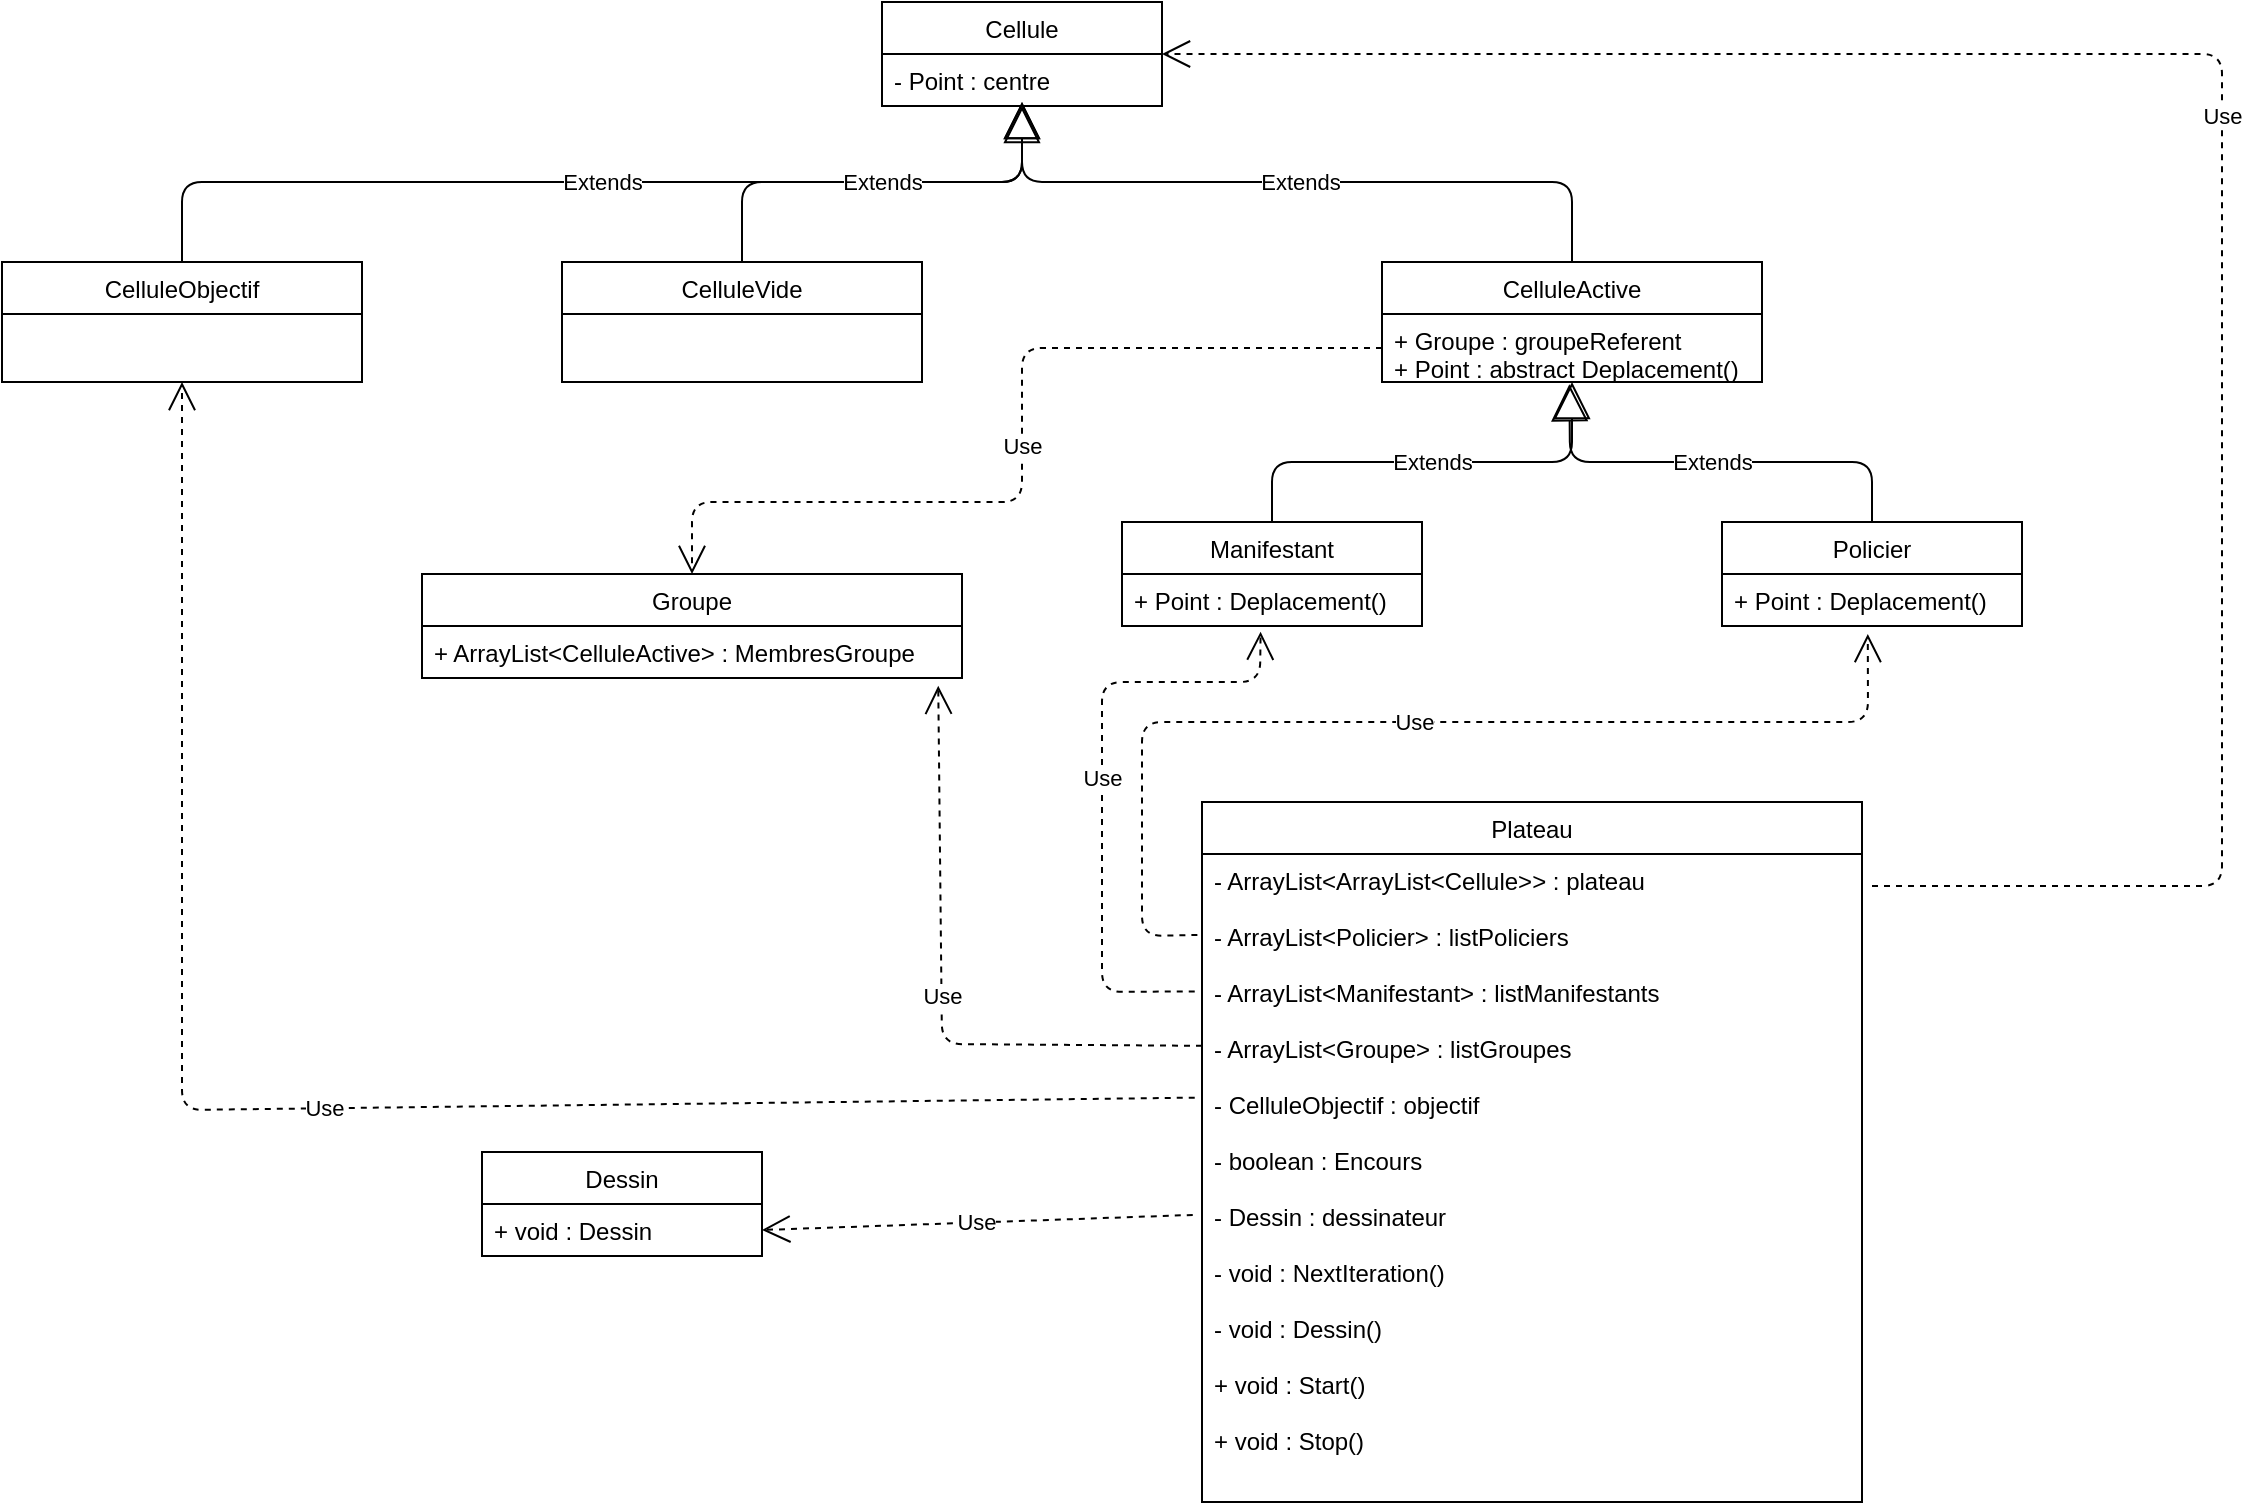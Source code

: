 <mxfile version="12.1.3" type="github" pages="1">
  <diagram id="zPDFgMPYO83BmdyQvT3q" name="Page-1">
    <mxGraphModel dx="2235" dy="777" grid="1" gridSize="10" guides="1" tooltips="1" connect="1" arrows="1" fold="1" page="1" pageScale="1" pageWidth="827" pageHeight="1169" math="0" shadow="0">
      <root>
        <mxCell id="0"/>
        <mxCell id="1" parent="0"/>
        <mxCell id="UdMfJ8CGkURku5R631cN-1" value="Cellule" style="swimlane;fontStyle=0;childLayout=stackLayout;horizontal=1;startSize=26;fillColor=none;horizontalStack=0;resizeParent=1;resizeParentMax=0;resizeLast=0;collapsible=1;marginBottom=0;" vertex="1" parent="1">
          <mxGeometry x="-112" y="190" width="140" height="52" as="geometry"/>
        </mxCell>
        <mxCell id="UdMfJ8CGkURku5R631cN-2" value="- Point : centre" style="text;strokeColor=none;fillColor=none;align=left;verticalAlign=top;spacingLeft=4;spacingRight=4;overflow=hidden;rotatable=0;points=[[0,0.5],[1,0.5]];portConstraint=eastwest;" vertex="1" parent="UdMfJ8CGkURku5R631cN-1">
          <mxGeometry y="26" width="140" height="26" as="geometry"/>
        </mxCell>
        <mxCell id="UdMfJ8CGkURku5R631cN-3" value="Dessin" style="swimlane;fontStyle=0;childLayout=stackLayout;horizontal=1;startSize=26;fillColor=none;horizontalStack=0;resizeParent=1;resizeParentMax=0;resizeLast=0;collapsible=1;marginBottom=0;" vertex="1" parent="1">
          <mxGeometry x="-312" y="765" width="140" height="52" as="geometry"/>
        </mxCell>
        <mxCell id="UdMfJ8CGkURku5R631cN-4" value="+ void : Dessin" style="text;strokeColor=none;fillColor=none;align=left;verticalAlign=top;spacingLeft=4;spacingRight=4;overflow=hidden;rotatable=0;points=[[0,0.5],[1,0.5]];portConstraint=eastwest;" vertex="1" parent="UdMfJ8CGkURku5R631cN-3">
          <mxGeometry y="26" width="140" height="26" as="geometry"/>
        </mxCell>
        <mxCell id="UdMfJ8CGkURku5R631cN-5" value="Policier" style="swimlane;fontStyle=0;childLayout=stackLayout;horizontal=1;startSize=26;fillColor=none;horizontalStack=0;resizeParent=1;resizeParentMax=0;resizeLast=0;collapsible=1;marginBottom=0;" vertex="1" parent="1">
          <mxGeometry x="308" y="450" width="150" height="52" as="geometry"/>
        </mxCell>
        <mxCell id="UdMfJ8CGkURku5R631cN-6" value="+ Point : Deplacement()" style="text;strokeColor=none;fillColor=none;align=left;verticalAlign=top;spacingLeft=4;spacingRight=4;overflow=hidden;rotatable=0;points=[[0,0.5],[1,0.5]];portConstraint=eastwest;" vertex="1" parent="UdMfJ8CGkURku5R631cN-5">
          <mxGeometry y="26" width="150" height="26" as="geometry"/>
        </mxCell>
        <mxCell id="UdMfJ8CGkURku5R631cN-7" value="Manifestant" style="swimlane;fontStyle=0;childLayout=stackLayout;horizontal=1;startSize=26;fillColor=none;horizontalStack=0;resizeParent=1;resizeParentMax=0;resizeLast=0;collapsible=1;marginBottom=0;" vertex="1" parent="1">
          <mxGeometry x="8" y="450" width="150" height="52" as="geometry"/>
        </mxCell>
        <mxCell id="UdMfJ8CGkURku5R631cN-8" value="+ Point : Deplacement()" style="text;strokeColor=none;fillColor=none;align=left;verticalAlign=top;spacingLeft=4;spacingRight=4;overflow=hidden;rotatable=0;points=[[0,0.5],[1,0.5]];portConstraint=eastwest;" vertex="1" parent="UdMfJ8CGkURku5R631cN-7">
          <mxGeometry y="26" width="150" height="26" as="geometry"/>
        </mxCell>
        <mxCell id="UdMfJ8CGkURku5R631cN-9" value="CelluleActive" style="swimlane;fontStyle=0;childLayout=stackLayout;horizontal=1;startSize=26;fillColor=none;horizontalStack=0;resizeParent=1;resizeParentMax=0;resizeLast=0;collapsible=1;marginBottom=0;" vertex="1" parent="1">
          <mxGeometry x="138" y="320" width="190" height="60" as="geometry"/>
        </mxCell>
        <mxCell id="UdMfJ8CGkURku5R631cN-10" value="+ Groupe : groupeReferent&#xa;+ Point : abstract Deplacement()" style="text;strokeColor=none;fillColor=none;align=left;verticalAlign=top;spacingLeft=4;spacingRight=4;overflow=hidden;rotatable=0;points=[[0,0.5],[1,0.5]];portConstraint=eastwest;" vertex="1" parent="UdMfJ8CGkURku5R631cN-9">
          <mxGeometry y="26" width="190" height="34" as="geometry"/>
        </mxCell>
        <mxCell id="UdMfJ8CGkURku5R631cN-11" value="Extends" style="endArrow=block;endSize=16;endFill=0;html=1;exitX=0.5;exitY=0;exitDx=0;exitDy=0;entryX=0.5;entryY=1;entryDx=0;entryDy=0;" edge="1" parent="1" source="UdMfJ8CGkURku5R631cN-7" target="UdMfJ8CGkURku5R631cN-9">
          <mxGeometry width="160" relative="1" as="geometry">
            <mxPoint x="-232" y="420" as="sourcePoint"/>
            <mxPoint x="238" y="430" as="targetPoint"/>
            <Array as="points">
              <mxPoint x="83" y="420"/>
              <mxPoint x="233" y="420"/>
            </Array>
          </mxGeometry>
        </mxCell>
        <mxCell id="UdMfJ8CGkURku5R631cN-12" value="Extends" style="endArrow=block;endSize=16;endFill=0;html=1;exitX=0.5;exitY=0;exitDx=0;exitDy=0;entryX=0.493;entryY=1.033;entryDx=0;entryDy=0;entryPerimeter=0;" edge="1" parent="1" source="UdMfJ8CGkURku5R631cN-5" target="UdMfJ8CGkURku5R631cN-10">
          <mxGeometry width="160" relative="1" as="geometry">
            <mxPoint x="88" y="460" as="sourcePoint"/>
            <mxPoint x="233" y="450" as="targetPoint"/>
            <Array as="points">
              <mxPoint x="383" y="420"/>
              <mxPoint x="232" y="420"/>
            </Array>
          </mxGeometry>
        </mxCell>
        <mxCell id="UdMfJ8CGkURku5R631cN-13" value="Extends" style="endArrow=block;endSize=16;endFill=0;html=1;exitX=0.5;exitY=0;exitDx=0;exitDy=0;entryX=0.5;entryY=1;entryDx=0;entryDy=0;" edge="1" parent="1" source="UdMfJ8CGkURku5R631cN-9" target="UdMfJ8CGkURku5R631cN-1">
          <mxGeometry width="160" relative="1" as="geometry">
            <mxPoint x="138" y="317" as="sourcePoint"/>
            <mxPoint x="-18.19" y="249.858" as="targetPoint"/>
            <Array as="points">
              <mxPoint x="233" y="280"/>
              <mxPoint x="-42" y="280"/>
            </Array>
          </mxGeometry>
        </mxCell>
        <mxCell id="UdMfJ8CGkURku5R631cN-14" value="CelluleObjectif" style="swimlane;fontStyle=0;childLayout=stackLayout;horizontal=1;startSize=26;fillColor=none;horizontalStack=0;resizeParent=1;resizeParentMax=0;resizeLast=0;collapsible=1;marginBottom=0;" vertex="1" parent="1">
          <mxGeometry x="-552" y="320" width="180" height="60" as="geometry"/>
        </mxCell>
        <mxCell id="UdMfJ8CGkURku5R631cN-15" value="CelluleVide" style="swimlane;fontStyle=0;childLayout=stackLayout;horizontal=1;startSize=26;fillColor=none;horizontalStack=0;resizeParent=1;resizeParentMax=0;resizeLast=0;collapsible=1;marginBottom=0;" vertex="1" parent="1">
          <mxGeometry x="-272" y="320" width="180" height="60" as="geometry"/>
        </mxCell>
        <mxCell id="UdMfJ8CGkURku5R631cN-16" value="Extends" style="endArrow=block;endSize=16;endFill=0;html=1;exitX=0.5;exitY=0;exitDx=0;exitDy=0;" edge="1" parent="1" source="UdMfJ8CGkURku5R631cN-14">
          <mxGeometry width="160" relative="1" as="geometry">
            <mxPoint x="-192" y="198" as="sourcePoint"/>
            <mxPoint x="-42" y="240" as="targetPoint"/>
            <Array as="points">
              <mxPoint x="-462" y="280"/>
              <mxPoint x="-42" y="280"/>
            </Array>
          </mxGeometry>
        </mxCell>
        <mxCell id="UdMfJ8CGkURku5R631cN-17" value="Extends" style="endArrow=block;endSize=16;endFill=0;html=1;exitX=0.5;exitY=0;exitDx=0;exitDy=0;" edge="1" parent="1" source="UdMfJ8CGkURku5R631cN-15">
          <mxGeometry width="160" relative="1" as="geometry">
            <mxPoint x="-452" y="330" as="sourcePoint"/>
            <mxPoint x="-42" y="240" as="targetPoint"/>
            <Array as="points">
              <mxPoint x="-182" y="280"/>
              <mxPoint x="-42" y="280"/>
            </Array>
          </mxGeometry>
        </mxCell>
        <mxCell id="UdMfJ8CGkURku5R631cN-18" value="Groupe" style="swimlane;fontStyle=0;childLayout=stackLayout;horizontal=1;startSize=26;fillColor=none;horizontalStack=0;resizeParent=1;resizeParentMax=0;resizeLast=0;collapsible=1;marginBottom=0;" vertex="1" parent="1">
          <mxGeometry x="-342" y="476" width="270" height="52" as="geometry"/>
        </mxCell>
        <mxCell id="UdMfJ8CGkURku5R631cN-19" value="+ ArrayList&lt;CelluleActive&gt; : MembresGroupe &#xa;" style="text;strokeColor=none;fillColor=none;align=left;verticalAlign=top;spacingLeft=4;spacingRight=4;overflow=hidden;rotatable=0;points=[[0,0.5],[1,0.5]];portConstraint=eastwest;" vertex="1" parent="UdMfJ8CGkURku5R631cN-18">
          <mxGeometry y="26" width="270" height="26" as="geometry"/>
        </mxCell>
        <mxCell id="UdMfJ8CGkURku5R631cN-20" value="Use" style="endArrow=open;endSize=12;dashed=1;html=1;exitX=0;exitY=0.5;exitDx=0;exitDy=0;entryX=0.5;entryY=0;entryDx=0;entryDy=0;" edge="1" parent="1" source="UdMfJ8CGkURku5R631cN-10" target="UdMfJ8CGkURku5R631cN-18">
          <mxGeometry width="160" relative="1" as="geometry">
            <mxPoint x="148" y="620" as="sourcePoint"/>
            <mxPoint x="308" y="620" as="targetPoint"/>
            <Array as="points">
              <mxPoint x="-42" y="363"/>
              <mxPoint x="-42" y="440"/>
              <mxPoint x="-207" y="440"/>
            </Array>
          </mxGeometry>
        </mxCell>
        <mxCell id="UdMfJ8CGkURku5R631cN-21" value="Plateau" style="swimlane;fontStyle=0;childLayout=stackLayout;horizontal=1;startSize=26;fillColor=none;horizontalStack=0;resizeParent=1;resizeParentMax=0;resizeLast=0;collapsible=1;marginBottom=0;" vertex="1" parent="1">
          <mxGeometry x="48" y="590" width="330" height="350" as="geometry"/>
        </mxCell>
        <mxCell id="UdMfJ8CGkURku5R631cN-22" value=" - ArrayList&lt;ArrayList&lt;Cellule&gt;&gt; : plateau&#xa;&#xa;    - ArrayList&lt;Policier&gt; : listPoliciers&#xa;&#xa;    - ArrayList&lt;Manifestant&gt; : listManifestants&#xa;&#xa;    - ArrayList&lt;Groupe&gt; : listGroupes&#xa;&#xa;    - CelluleObjectif : objectif&#xa;&#xa;            - boolean : Encours&#xa;&#xa;- Dessin : dessinateur&#xa;&#xa;- void : NextIteration()&#xa;&#xa;- void : Dessin()&#xa;&#xa;+ void : Start()&#xa;&#xa;+ void : Stop()&#xa;" style="text;strokeColor=none;fillColor=none;align=left;verticalAlign=top;spacingLeft=4;spacingRight=4;overflow=hidden;rotatable=0;points=[[0,0.5],[1,0.5]];portConstraint=eastwest;" vertex="1" parent="UdMfJ8CGkURku5R631cN-21">
          <mxGeometry y="26" width="330" height="324" as="geometry"/>
        </mxCell>
        <mxCell id="UdMfJ8CGkURku5R631cN-23" value="Use" style="endArrow=open;endSize=12;dashed=1;html=1;entryX=1;entryY=0.5;entryDx=0;entryDy=0;" edge="1" parent="1" target="UdMfJ8CGkURku5R631cN-1">
          <mxGeometry width="160" relative="1" as="geometry">
            <mxPoint x="383" y="632" as="sourcePoint"/>
            <mxPoint x="78" y="550" as="targetPoint"/>
            <Array as="points">
              <mxPoint x="558" y="632"/>
              <mxPoint x="558" y="216"/>
            </Array>
          </mxGeometry>
        </mxCell>
        <mxCell id="UdMfJ8CGkURku5R631cN-24" value="Use" style="endArrow=open;endSize=12;dashed=1;html=1;exitX=-0.007;exitY=0.125;exitDx=0;exitDy=0;exitPerimeter=0;entryX=0.486;entryY=1.154;entryDx=0;entryDy=0;entryPerimeter=0;" edge="1" parent="1" source="UdMfJ8CGkURku5R631cN-22" target="UdMfJ8CGkURku5R631cN-6">
          <mxGeometry width="160" relative="1" as="geometry">
            <mxPoint x="8" y="570" as="sourcePoint"/>
            <mxPoint x="378" y="540" as="targetPoint"/>
            <Array as="points">
              <mxPoint x="18" y="657"/>
              <mxPoint x="18" y="550"/>
              <mxPoint x="381" y="550"/>
            </Array>
          </mxGeometry>
        </mxCell>
        <mxCell id="UdMfJ8CGkURku5R631cN-25" value="Use" style="endArrow=open;endSize=12;dashed=1;html=1;exitX=-0.011;exitY=0.212;exitDx=0;exitDy=0;exitPerimeter=0;entryX=0.462;entryY=1.109;entryDx=0;entryDy=0;entryPerimeter=0;" edge="1" parent="1" source="UdMfJ8CGkURku5R631cN-22" target="UdMfJ8CGkURku5R631cN-8">
          <mxGeometry width="160" relative="1" as="geometry">
            <mxPoint x="55.69" y="668.968" as="sourcePoint"/>
            <mxPoint x="390.9" y="516.004" as="targetPoint"/>
            <Array as="points">
              <mxPoint x="-2" y="685"/>
              <mxPoint x="-2" y="530"/>
              <mxPoint x="77" y="530"/>
            </Array>
          </mxGeometry>
        </mxCell>
        <mxCell id="UdMfJ8CGkURku5R631cN-26" value="Use" style="endArrow=open;endSize=12;dashed=1;html=1;entryX=0.956;entryY=1.149;entryDx=0;entryDy=0;entryPerimeter=0;exitX=0;exitY=0.296;exitDx=0;exitDy=0;exitPerimeter=0;" edge="1" parent="1" source="UdMfJ8CGkURku5R631cN-22" target="UdMfJ8CGkURku5R631cN-19">
          <mxGeometry width="160" relative="1" as="geometry">
            <mxPoint x="38" y="710" as="sourcePoint"/>
            <mxPoint x="18" y="790" as="targetPoint"/>
            <Array as="points">
              <mxPoint x="-82" y="711"/>
            </Array>
          </mxGeometry>
        </mxCell>
        <mxCell id="UdMfJ8CGkURku5R631cN-27" value="Use" style="endArrow=open;endSize=12;dashed=1;html=1;exitX=-0.011;exitY=0.376;exitDx=0;exitDy=0;exitPerimeter=0;entryX=0.5;entryY=1;entryDx=0;entryDy=0;" edge="1" parent="1" source="UdMfJ8CGkURku5R631cN-22" target="UdMfJ8CGkURku5R631cN-14">
          <mxGeometry width="160" relative="1" as="geometry">
            <mxPoint x="-202" y="830" as="sourcePoint"/>
            <mxPoint x="-42" y="830" as="targetPoint"/>
            <Array as="points">
              <mxPoint x="-462" y="744"/>
            </Array>
          </mxGeometry>
        </mxCell>
        <mxCell id="UdMfJ8CGkURku5R631cN-28" value="Use" style="endArrow=open;endSize=12;dashed=1;html=1;exitX=-0.014;exitY=0.557;exitDx=0;exitDy=0;exitPerimeter=0;entryX=1;entryY=0.5;entryDx=0;entryDy=0;" edge="1" parent="1" source="UdMfJ8CGkURku5R631cN-22" target="UdMfJ8CGkURku5R631cN-4">
          <mxGeometry width="160" relative="1" as="geometry">
            <mxPoint x="-112" y="870" as="sourcePoint"/>
            <mxPoint x="48" y="870" as="targetPoint"/>
          </mxGeometry>
        </mxCell>
      </root>
    </mxGraphModel>
  </diagram>
</mxfile>
